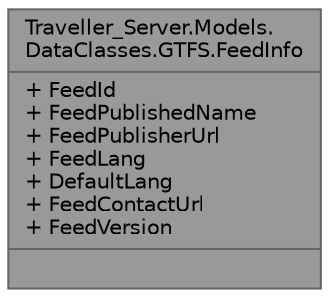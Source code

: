 digraph "Traveller_Server.Models.DataClasses.GTFS.FeedInfo"
{
 // LATEX_PDF_SIZE
  bgcolor="transparent";
  edge [fontname=Helvetica,fontsize=10,labelfontname=Helvetica,labelfontsize=10];
  node [fontname=Helvetica,fontsize=10,shape=box,height=0.2,width=0.4];
  Node1 [shape=record,label="{Traveller_Server.Models.\lDataClasses.GTFS.FeedInfo\n|+ FeedId\l+ FeedPublishedName\l+ FeedPublisherUrl\l+ FeedLang\l+ DefaultLang\l+ FeedContactUrl\l+ FeedVersion\l|}",height=0.2,width=0.4,color="gray40", fillcolor="grey60", style="filled", fontcolor="black",tooltip="This class contains information about the GTFS dataset itself, rather than the services that the data..."];
}
